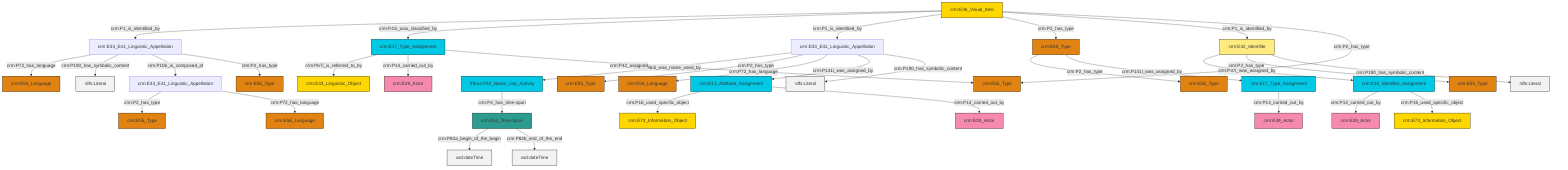 graph TD
classDef Literal fill:#f2f2f2,stroke:#000000;
classDef CRM_Entity fill:#FFFFFF,stroke:#000000;
classDef Temporal_Entity fill:#00C9E6, stroke:#000000;
classDef Type fill:#E18312, stroke:#000000;
classDef Time-Span fill:#2C9C91, stroke:#000000;
classDef Appellation fill:#FFEB7F, stroke:#000000;
classDef Place fill:#008836, stroke:#000000;
classDef Persistent_Item fill:#B266B2, stroke:#000000;
classDef Conceptual_Object fill:#FFD700, stroke:#000000;
classDef Physical_Thing fill:#D2B48C, stroke:#000000;
classDef Actor fill:#f58aad, stroke:#000000;
classDef PC_Classes fill:#4ce600, stroke:#000000;
classDef Multi fill:#cccccc,stroke:#000000;

0["crm:E33_E41_Linguistic_Appellation"]:::Default -->|frbroo:R64i_was_name_used_by| 1["frbroo:F52_Name_Use_Activity"]:::Temporal_Entity
6["crm:E33_E41_Linguistic_Appellation"]:::Default -->|crm:P72_has_language| 7["crm:E56_Language"]:::Type
8["crm:E36_Visual_Item"]:::Conceptual_Object -->|crm:P1_is_identified_by| 6["crm:E33_E41_Linguistic_Appellation"]:::Default
6["crm:E33_E41_Linguistic_Appellation"]:::Default -->|crm:P190_has_symbolic_content| 11[rdfs:Literal]:::Literal
8["crm:E36_Visual_Item"]:::Conceptual_Object -->|crm:P41i_was_classified_by| 18["crm:E17_Type_Assignment"]:::Temporal_Entity
23["crm:E55_Type"]:::Type -->|crm:P2_has_type| 24["crm:E55_Type"]:::Type
0["crm:E33_E41_Linguistic_Appellation"]:::Default -->|crm:P2_has_type| 9["crm:E55_Type"]:::Type
28["crm:E42_Identifier"]:::Appellation -->|crm:P37i_was_assigned_by| 29["crm:E15_Identifier_Assignment"]:::Temporal_Entity
1["frbroo:F52_Name_Use_Activity"]:::Temporal_Entity -->|crm:P4_has_time-span| 30["crm:E52_Time-Span"]:::Time-Span
6["crm:E33_E41_Linguistic_Appellation"]:::Default -->|crm:P106_is_composed_of| 12["crm:E33_E41_Linguistic_Appellation"]:::Default
18["crm:E17_Type_Assignment"]:::Temporal_Entity -->|crm:P67i_is_referred_to_by| 25["crm:E33_Linguistic_Object"]:::Conceptual_Object
31["crm:E17_Type_Assignment"]:::Temporal_Entity -->|crm:P14_carried_out_by| 14["crm:E39_Actor"]:::Actor
8["crm:E36_Visual_Item"]:::Conceptual_Object -->|crm:P1_is_identified_by| 0["crm:E33_E41_Linguistic_Appellation"]:::Default
30["crm:E52_Time-Span"]:::Time-Span -->|crm:P82a_begin_of_the_begin| 33[xsd:dateTime]:::Literal
21["crm:E13_Attribute_Assignment"]:::Temporal_Entity -->|crm:P16_used_specific_object| 2["crm:E73_Information_Object"]:::Conceptual_Object
8["crm:E36_Visual_Item"]:::Conceptual_Object -->|crm:P2_has_type| 23["crm:E55_Type"]:::Type
23["crm:E55_Type"]:::Type -->|crm:P141i_was_assigned_by| 31["crm:E17_Type_Assignment"]:::Temporal_Entity
29["crm:E15_Identifier_Assignment"]:::Temporal_Entity -->|crm:P14_carried_out_by| 41["crm:E39_Actor"]:::Actor
6["crm:E33_E41_Linguistic_Appellation"]:::Default -->|crm:P2_has_type| 43["crm:E55_Type"]:::Type
18["crm:E17_Type_Assignment"]:::Temporal_Entity -->|crm:P14_carried_out_by| 46["crm:E39_Actor"]:::Actor
28["crm:E42_Identifier"]:::Appellation -->|crm:P2_has_type| 49["crm:E55_Type"]:::Type
21["crm:E13_Attribute_Assignment"]:::Temporal_Entity -->|crm:P14_carried_out_by| 47["crm:E39_Actor"]:::Actor
12["crm:E33_E41_Linguistic_Appellation"]:::Default -->|crm:P2_has_type| 19["crm:E55_Type"]:::Type
0["crm:E33_E41_Linguistic_Appellation"]:::Default -->|crm:P72_has_language| 16["crm:E56_Language"]:::Type
29["crm:E15_Identifier_Assignment"]:::Temporal_Entity -->|crm:P16_used_specific_object| 4["crm:E73_Information_Object"]:::Conceptual_Object
18["crm:E17_Type_Assignment"]:::Temporal_Entity -->|crm:P42_assigned| 36["crm:E55_Type"]:::Type
28["crm:E42_Identifier"]:::Appellation -->|crm:P190_has_symbolic_content| 54[rdfs:Literal]:::Literal
0["crm:E33_E41_Linguistic_Appellation"]:::Default -->|crm:P141i_was_assigned_by| 21["crm:E13_Attribute_Assignment"]:::Temporal_Entity
0["crm:E33_E41_Linguistic_Appellation"]:::Default -->|crm:P190_has_symbolic_content| 58[rdfs:Literal]:::Literal
12["crm:E33_E41_Linguistic_Appellation"]:::Default -->|crm:P72_has_language| 38["crm:E56_Language"]:::Type
8["crm:E36_Visual_Item"]:::Conceptual_Object -->|crm:P1_is_identified_by| 28["crm:E42_Identifier"]:::Appellation
30["crm:E52_Time-Span"]:::Time-Span -->|crm:P82b_end_of_the_end| 60[xsd:dateTime]:::Literal
8["crm:E36_Visual_Item"]:::Conceptual_Object -->|crm:P2_has_type| 36["crm:E55_Type"]:::Type